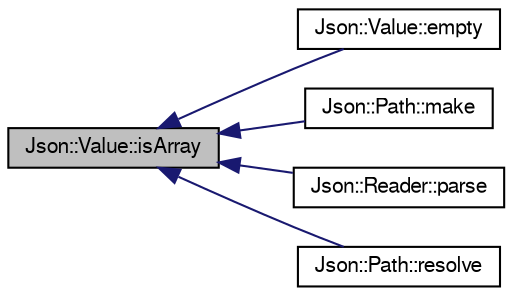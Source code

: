 digraph "Json::Value::isArray"
{
  edge [fontname="FreeSans",fontsize="10",labelfontname="FreeSans",labelfontsize="10"];
  node [fontname="FreeSans",fontsize="10",shape=record];
  rankdir="LR";
  Node1 [label="Json::Value::isArray",height=0.2,width=0.4,color="black", fillcolor="grey75", style="filled" fontcolor="black"];
  Node1 -> Node2 [dir="back",color="midnightblue",fontsize="10",style="solid",fontname="FreeSans"];
  Node2 [label="Json::Value::empty",height=0.2,width=0.4,color="black", fillcolor="white", style="filled",URL="$class_json_1_1_value.html#a99c42d3ff8495dad1e91b43e66553c36",tooltip="Return true if empty array, empty object, or null; otherwise, false. "];
  Node1 -> Node3 [dir="back",color="midnightblue",fontsize="10",style="solid",fontname="FreeSans"];
  Node3 [label="Json::Path::make",height=0.2,width=0.4,color="black", fillcolor="white", style="filled",URL="$class_json_1_1_path.html#a5289901fc58ad1fdca1de7fb5a0b620c",tooltip="Creates the &quot;path&quot; to access the specified node and returns a reference on the node. "];
  Node1 -> Node4 [dir="back",color="midnightblue",fontsize="10",style="solid",fontname="FreeSans"];
  Node4 [label="Json::Reader::parse",height=0.2,width=0.4,color="black", fillcolor="white", style="filled",URL="$class_json_1_1_reader.html#ac71ef2b64c7c27b062052e692af3fb32",tooltip="Read a Value from a JSON document. "];
  Node1 -> Node5 [dir="back",color="midnightblue",fontsize="10",style="solid",fontname="FreeSans"];
  Node5 [label="Json::Path::resolve",height=0.2,width=0.4,color="black", fillcolor="white", style="filled",URL="$class_json_1_1_path.html#ae1d05fa985a6ee3c57f2b8ed186b5982"];
}
